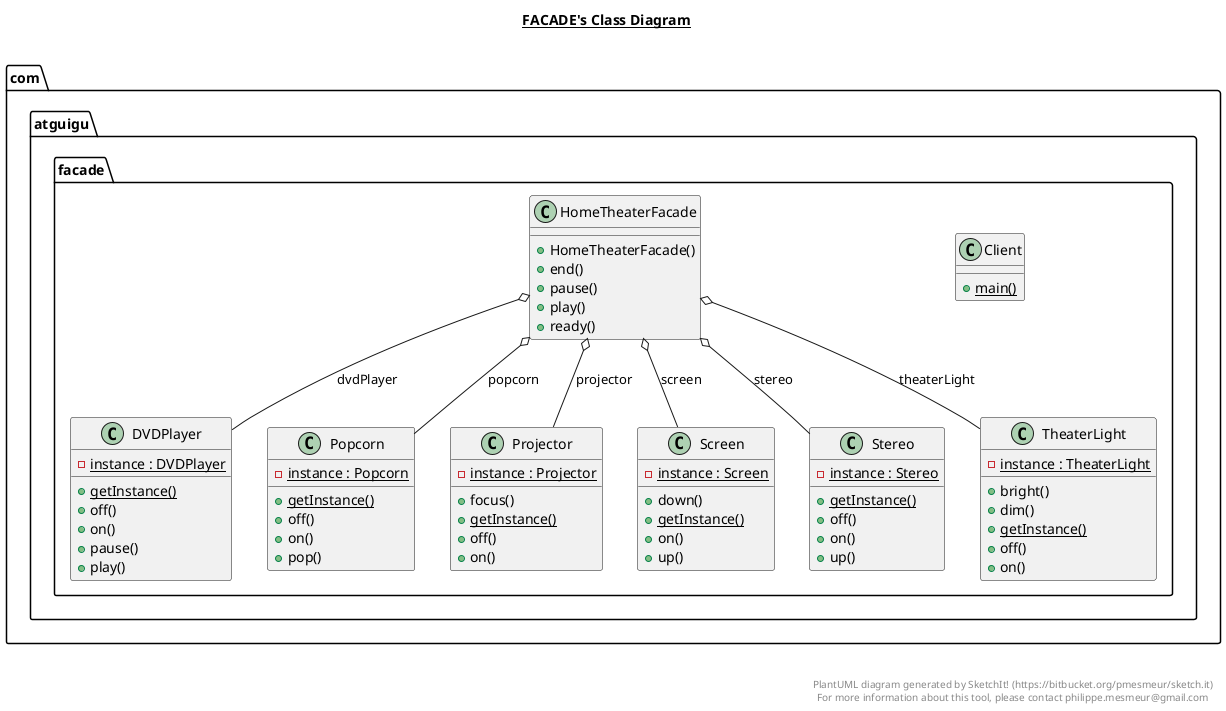 @startuml

title __FACADE's Class Diagram__\n

  namespace com.atguigu.facade {
    class com.atguigu.facade.Client {
        {static} + main()
    }
  }
  

  namespace com.atguigu.facade {
    class com.atguigu.facade.DVDPlayer {
        {static} - instance : DVDPlayer
        {static} + getInstance()
        + off()
        + on()
        + pause()
        + play()
    }
  }
  

  namespace com.atguigu.facade {
    class com.atguigu.facade.HomeTheaterFacade {
        + HomeTheaterFacade()
        + end()
        + pause()
        + play()
        + ready()
    }
  }
  

  namespace com.atguigu.facade {
    class com.atguigu.facade.Popcorn {
        {static} - instance : Popcorn
        {static} + getInstance()
        + off()
        + on()
        + pop()
    }
  }
  

  namespace com.atguigu.facade {
    class com.atguigu.facade.Projector {
        {static} - instance : Projector
        + focus()
        {static} + getInstance()
        + off()
        + on()
    }
  }
  

  namespace com.atguigu.facade {
    class com.atguigu.facade.Screen {
        {static} - instance : Screen
        + down()
        {static} + getInstance()
        + on()
        + up()
    }
  }
  

  namespace com.atguigu.facade {
    class com.atguigu.facade.Stereo {
        {static} - instance : Stereo
        {static} + getInstance()
        + off()
        + on()
        + up()
    }
  }
  

  namespace com.atguigu.facade {
    class com.atguigu.facade.TheaterLight {
        {static} - instance : TheaterLight
        + bright()
        + dim()
        {static} + getInstance()
        + off()
        + on()
    }
  }
  

  com.atguigu.facade.HomeTheaterFacade o-- com.atguigu.facade.DVDPlayer : dvdPlayer
  com.atguigu.facade.HomeTheaterFacade o-- com.atguigu.facade.Popcorn : popcorn
  com.atguigu.facade.HomeTheaterFacade o-- com.atguigu.facade.Projector : projector
  com.atguigu.facade.HomeTheaterFacade o-- com.atguigu.facade.Screen : screen
  com.atguigu.facade.HomeTheaterFacade o-- com.atguigu.facade.Stereo : stereo
  com.atguigu.facade.HomeTheaterFacade o-- com.atguigu.facade.TheaterLight : theaterLight


right footer


PlantUML diagram generated by SketchIt! (https://bitbucket.org/pmesmeur/sketch.it)
For more information about this tool, please contact philippe.mesmeur@gmail.com
endfooter

@enduml
